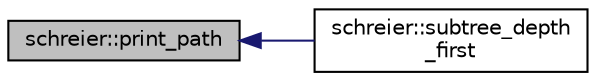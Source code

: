 digraph "schreier::print_path"
{
  edge [fontname="Helvetica",fontsize="10",labelfontname="Helvetica",labelfontsize="10"];
  node [fontname="Helvetica",fontsize="10",shape=record];
  rankdir="LR";
  Node4759 [label="schreier::print_path",height=0.2,width=0.4,color="black", fillcolor="grey75", style="filled", fontcolor="black"];
  Node4759 -> Node4760 [dir="back",color="midnightblue",fontsize="10",style="solid",fontname="Helvetica"];
  Node4760 [label="schreier::subtree_depth\l_first",height=0.2,width=0.4,color="black", fillcolor="white", style="filled",URL="$d3/dd6/classschreier.html#a7999505b1f9db756bdb99abd0effba3a"];
}
